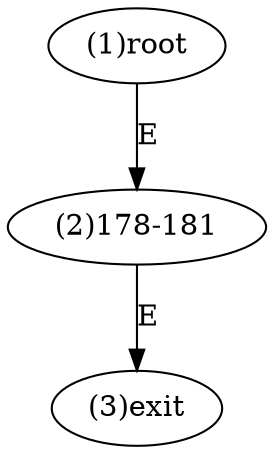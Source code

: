 digraph "" { 
1[ label="(1)root"];
2[ label="(2)178-181"];
3[ label="(3)exit"];
1->2[ label="E"];
2->3[ label="E"];
}